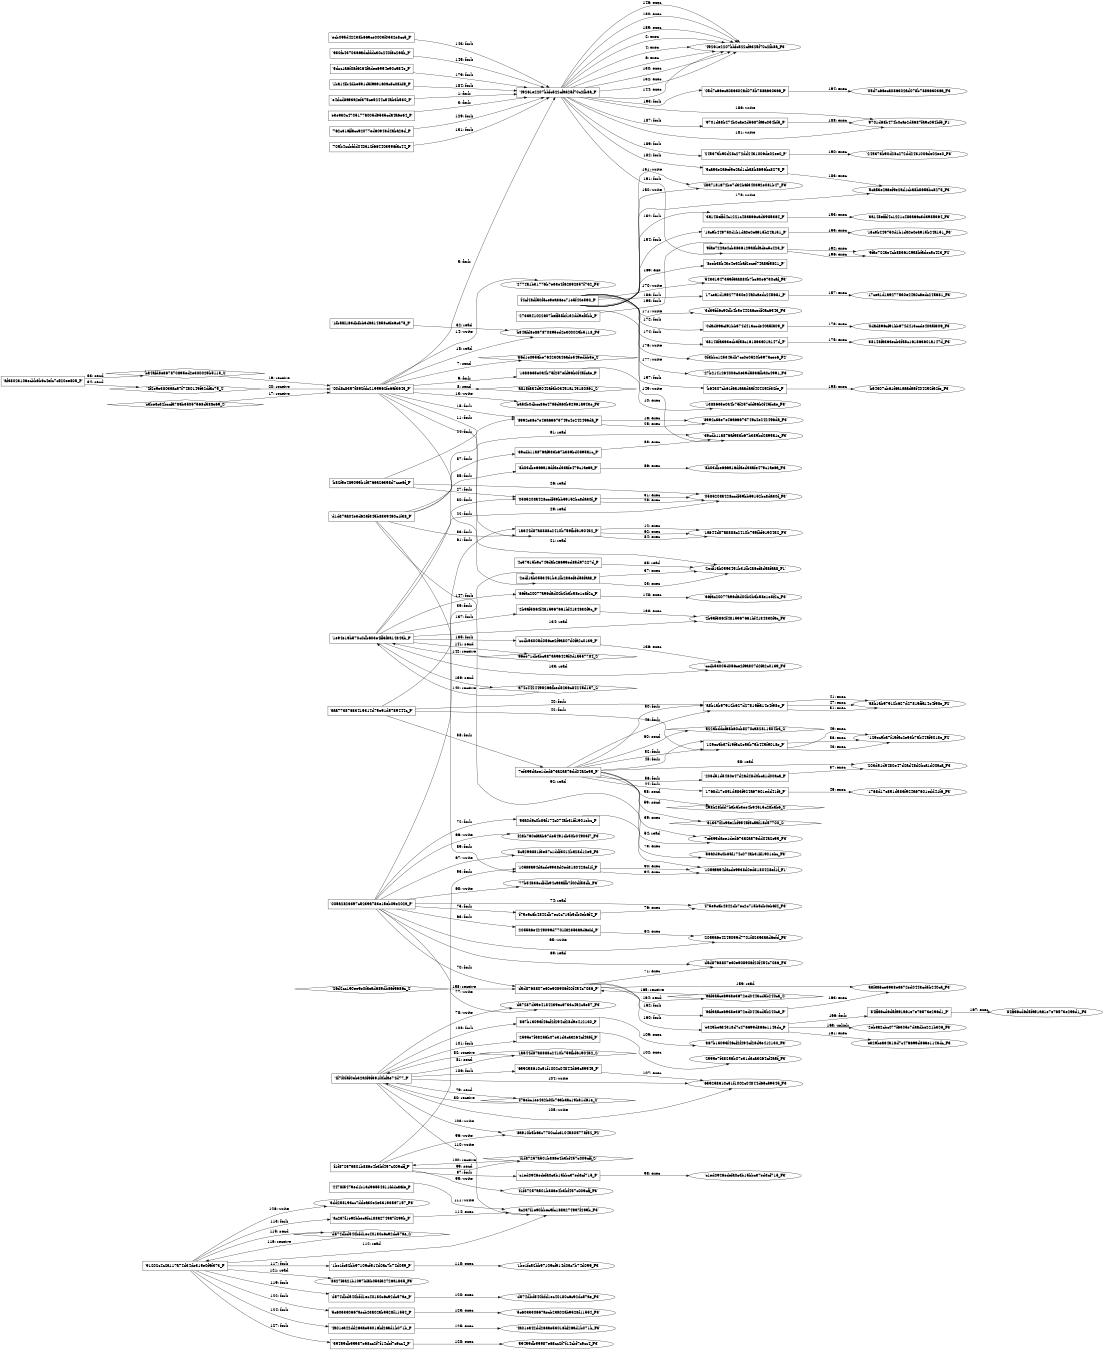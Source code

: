 digraph "D:\Learning\Paper\apt\基于CTI的攻击预警\Dataset\攻击图\ASGfromALLCTI\Lemon Duck brings cryptocurrency miners back into the spotlight.dot" {
rankdir="LR"
size="9"
fixedsize="false"
splines="true"
nodesep=0.3
ranksep=0
fontsize=10
overlap="scalexy"
engine= "neato"
	"'e4dcd8a93a2ef375ce5244c54ab3b530_P'" [node_type=Process shape=box]
	"'49261e2207bbfc522cfa325f70c2fb8a_P'" [node_type=Process shape=box]
	"'e4dcd8a93a2ef375ce5244c54ab3b530_P'" -> "'49261e2207bbfc522cfa325f70c2fb8a_P'" [label="1: fork"]
	"'49261e2207bbfc522cfa325f70c2fb8a_P'" [node_type=Process shape=box]
	"'49261e2207bbfc522cfa325f70c2fb8a_F3'" [node_type=File shape=ellipse]
	"'49261e2207bbfc522cfa325f70c2fb8a_P'" -> "'49261e2207bbfc522cfa325f70c2fb8a_F3'" [label="2: exec"]
	"'e3e930c4705177a005d9535cda4a6e64_P'" [node_type=Process shape=box]
	"'49261e2207bbfc522cfa325f70c2fb8a_P'" [node_type=Process shape=box]
	"'e3e930c4705177a005d9535cda4a6e64_P'" -> "'49261e2207bbfc522cfa325f70c2fb8a_P'" [label="3: fork"]
	"'49261e2207bbfc522cfa325f70c2fb8a_P'" [node_type=Process shape=box]
	"'49261e2207bbfc522cfa325f70c2fb8a_F3'" [node_type=File shape=ellipse]
	"'49261e2207bbfc522cfa325f70c2fb8a_P'" -> "'49261e2207bbfc522cfa325f70c2fb8a_F3'" [label="4: exec"]
	"'00d8c8357f892fdc2195962fe6af3643_P'" [node_type=Process shape=box]
	"'49261e2207bbfc522cfa325f70c2fb8a_P'" [node_type=Process shape=box]
	"'00d8c8357f892fdc2195962fe6af3643_P'" -> "'49261e2207bbfc522cfa325f70c2fb8a_P'" [label="5: fork"]
	"'49261e2207bbfc522cfa325f70c2fb8a_P'" [node_type=Process shape=box]
	"'49261e2207bbfc522cfa325f70c2fb8a_F3'" [node_type=File shape=ellipse]
	"'49261e2207bbfc522cfa325f70c2fb8a_P'" -> "'49261e2207bbfc522cfa325f70c2fb8a_F3'" [label="6: exec"]
	"'36d1e0956be764230a46ade549edbb5e_S'" [node_type=Socket shape=diamond]
	"'00d8c8357f892fdc2195962fe6af3643_P'" [node_type=Process shape=box]
	"'00d8c8357f892fdc2195962fe6af3643_P'" -> "'36d1e0956be764230a46ade549edbb5e_S'" [label="7: send"]
	"'a818f8a4d5042af3b03451a145180861_S'" [node_type=Socket shape=diamond]
	"'00d8c8357f892fdc2195962fe6af3643_P'" [node_type=Process shape=box]
	"'00d8c8357f892fdc2195962fe6af3643_P'" -> "'a818f8a4d5042af3b03451a145180861_S'" [label="8: send"]
	"'00d8c8357f892fdc2195962fe6af3643_P'" [node_type=Process shape=box]
	"'1388635e0a4b75f257efd96b0f45fcae_P'" [node_type=Process shape=box]
	"'00d8c8357f892fdc2195962fe6af3643_P'" -> "'1388635e0a4b75f257efd96b0f45fcae_P'" [label="9: fork"]
	"'1388635e0a4b75f257efd96b0f45fcae_P'" [node_type=Process shape=box]
	"'1388635e0a4b75f257efd96b0f45fcae_F3'" [node_type=File shape=ellipse]
	"'1388635e0a4b75f257efd96b0f45fcae_P'" -> "'1388635e0a4b75f257efd96b0f45fcae_F3'" [label="10: exec"]
	"'00d8c8357f892fdc2195962fe6af3643_P'" [node_type=Process shape=box]
	"'1a644d87a8888c2410b759fbf6190432_P'" [node_type=Process shape=box]
	"'00d8c8357f892fdc2195962fe6af3643_P'" -> "'1a644d87a8888c2410b759fbf6190432_P'" [label="11: fork"]
	"'1a644d87a8888c2410b759fbf6190432_P'" [node_type=Process shape=box]
	"'1a644d87a8888c2410b759fbf6190432_F3'" [node_type=File shape=ellipse]
	"'1a644d87a8888c2410b759fbf6190432_P'" -> "'1a644d87a8888c2410b759fbf6190432_F3'" [label="12: exec"]
	"'ba50b0dbcc86e47a5da60b92961a943e_F3'" [node_type=file shape=ellipse]
	"'00d8c8357f892fdc2195962fe6af3643_P'" [node_type=Process shape=box]
	"'00d8c8357f892fdc2195962fe6af3643_P'" -> "'ba50b0dbcc86e47a5da60b92961a943e_F3'" [label="13: write"]
	"'2774a1b31776b7e33e4f62892857f732_F3'" [node_type=file shape=ellipse]
	"'00d8c8357f892fdc2195962fe6af3643_P'" [node_type=Process shape=box]
	"'00d8c8357f892fdc2195962fe6af3643_P'" -> "'2774a1b31776b7e33e4f62892857f732_F3'" [label="14: write"]
	"'00d8c8357f892fdc2195962fe6af3643_P'" [node_type=Process shape=box]
	"'8992c36e7e46a66673749c4e242496da_P'" [node_type=Process shape=box]
	"'00d8c8357f892fdc2195962fe6af3643_P'" -> "'8992c36e7e46a66673749c4e242496da_P'" [label="15: fork"]
	"'8992c36e7e46a66673749c4e242496da_P'" [node_type=Process shape=box]
	"'8992c36e7e46a66673749c4e242496da_F3'" [node_type=File shape=ellipse]
	"'8992c36e7e46a66673749c4e242496da_P'" -> "'8992c36e7e46a66673749c4e242496da_F3'" [label="16: exec"]
	"'00d8c8357f892fdc2195962fe6af3643_P'" [node_type=Process shape=box]
	"'c3be3c32bccfa789b35057568d588e69_S'" [node_type=Socket shape=diamond]
	"'c3be3c32bccfa789b35057568d588e69_S'" -> "'00d8c8357f892fdc2195962fe6af3643_P'" [label="17: receive"]
	"'b84afd8e867870895ed2e300029b5118_F3'" [node_type=file shape=ellipse]
	"'00d8c8357f892fdc2195962fe6af3643_P'" [node_type=Process shape=box]
	"'00d8c8357f892fdc2195962fe6af3643_P'" -> "'b84afd8e867870895ed2e300029b5118_F3'" [label="18: read"]
	"'00d8c8357f892fdc2195962fe6af3643_P'" [node_type=Process shape=box]
	"'b84afd8e867870895ed2e300029b5118_S'" [node_type=Socket shape=diamond]
	"'b84afd8e867870895ed2e300029b5118_S'" -> "'00d8c8357f892fdc2195962fe6af3643_P'" [label="19: receive"]
	"'00d8c8357f892fdc2195962fe6af3643_P'" [node_type=Process shape=box]
	"'4f2e9e3803aac97f7480149f32dfac75_S'" [node_type=Socket shape=diamond]
	"'4f2e9e3803aac97f7480149f32dfac75_S'" -> "'00d8c8357f892fdc2195962fe6af3643_P'" [label="20: receive"]
	"'2edf1ab0553451b31fb286ef8d58faa8_F1'" [node_type=file shape=ellipse]
	"'00d8c8357f892fdc2195962fe6af3643_P'" [node_type=Process shape=box]
	"'00d8c8357f892fdc2195962fe6af3643_P'" -> "'2edf1ab0553451b31fb286ef8d58faa8_F1'" [label="21: read"]
	"'00d8c8357f892fdc2195962fe6af3643_P'" [node_type=Process shape=box]
	"'2edf1ab0553451b31fb286ef8d58faa8_P'" [node_type=Process shape=box]
	"'00d8c8357f892fdc2195962fe6af3643_P'" -> "'2edf1ab0553451b31fb286ef8d58faa8_P'" [label="22: fork"]
	"'2edf1ab0553451b31fb286ef8d58faa8_P'" [node_type=Process shape=box]
	"'2edf1ab0553451b31fb286ef8d58faa8_F1'" [node_type=File shape=ellipse]
	"'2edf1ab0553451b31fb286ef8d58faa8_P'" -> "'2edf1ab0553451b31fb286ef8d58faa8_F1'" [label="23: exec"]
	"'b82f9e489059b1fa766a26398d7cce6f_P'" [node_type=Process shape=box]
	"'8992c36e7e46a66673749c4e242496da_P'" [node_type=Process shape=box]
	"'b82f9e489059b1fa766a26398d7cce6f_P'" -> "'8992c36e7e46a66673749c4e242496da_P'" [label="24: fork"]
	"'8992c36e7e46a66673749c4e242496da_P'" [node_type=Process shape=box]
	"'8992c36e7e46a66673749c4e242496da_F3'" [node_type=File shape=ellipse]
	"'8992c36e7e46a66673749c4e242496da_P'" -> "'8992c36e7e46a66673749c4e242496da_F3'" [label="25: exec"]
	"'0585208a428ccdf59bb59152bc8da30f_F3'" [node_type=file shape=ellipse]
	"'b82f9e489059b1fa766a26398d7cce6f_P'" [node_type=Process shape=box]
	"'b82f9e489059b1fa766a26398d7cce6f_P'" -> "'0585208a428ccdf59bb59152bc8da30f_F3'" [label="26: read"]
	"'b82f9e489059b1fa766a26398d7cce6f_P'" [node_type=Process shape=box]
	"'0585208a428ccdf59bb59152bc8da30f_P'" [node_type=Process shape=box]
	"'b82f9e489059b1fa766a26398d7cce6f_P'" -> "'0585208a428ccdf59bb59152bc8da30f_P'" [label="27: fork"]
	"'0585208a428ccdf59bb59152bc8da30f_P'" [node_type=Process shape=box]
	"'0585208a428ccdf59bb59152bc8da30f_F3'" [node_type=File shape=ellipse]
	"'0585208a428ccdf59bb59152bc8da30f_P'" -> "'0585208a428ccdf59bb59152bc8da30f_F3'" [label="28: exec"]
	"'0585208a428ccdf59bb59152bc8da30f_F3'" [node_type=file shape=ellipse]
	"'1e94e19b570c0db603e4ff3f8a1484ab_P'" [node_type=Process shape=box]
	"'1e94e19b570c0db603e4ff3f8a1484ab_P'" -> "'0585208a428ccdf59bb59152bc8da30f_F3'" [label="29: read"]
	"'1e94e19b570c0db603e4ff3f8a1484ab_P'" [node_type=Process shape=box]
	"'0585208a428ccdf59bb59152bc8da30f_P'" [node_type=Process shape=box]
	"'1e94e19b570c0db603e4ff3f8a1484ab_P'" -> "'0585208a428ccdf59bb59152bc8da30f_P'" [label="30: fork"]
	"'0585208a428ccdf59bb59152bc8da30f_P'" [node_type=Process shape=box]
	"'0585208a428ccdf59bb59152bc8da30f_F3'" [node_type=File shape=ellipse]
	"'0585208a428ccdf59bb59152bc8da30f_P'" -> "'0585208a428ccdf59bb59152bc8da30f_F3'" [label="31: exec"]
	"'b84afd8e867870895ed2e300029b5118_F3'" [node_type=file shape=ellipse]
	"'1fb58f183dbfbb3da314858c3fe6c375_P'" [node_type=Process shape=box]
	"'1fb58f183dbfbb3da314858c3fe6c375_P'" -> "'b84afd8e867870895ed2e300029b5118_F3'" [label="32: read"]
	"'b84afd8e867870895ed2e300029b5118_S'" [node_type=Socket shape=diamond]
	"'af38023106ecbb6b6c4efc7c520ee805_P'" [node_type=Process shape=box]
	"'af38023106ecbb6b6c4efc7c520ee805_P'" -> "'b84afd8e867870895ed2e300029b5118_S'" [label="33: send"]
	"'4f2e9e3803aac97f7480149f32dfac75_S'" [node_type=Socket shape=diamond]
	"'af38023106ecbb6b6c4efc7c520ee805_P'" [node_type=Process shape=box]
	"'af38023106ecbb6b6c4efc7c520ee805_P'" -> "'4f2e9e3803aac97f7480149f32dfac75_S'" [label="34: send"]
	"'2edf1ab0553451b31fb286ef8d58faa8_F1'" [node_type=file shape=ellipse]
	"'4c57915b9c749dab26699ed85d97227d_P'" [node_type=Process shape=box]
	"'4c57915b9c749dab26699ed85d97227d_P'" -> "'2edf1ab0553451b31fb286ef8d58faa8_F1'" [label="35: read"]
	"'aaa77387683415314d75e91d5789444c_P'" [node_type=Process shape=box]
	"'2edf1ab0553451b31fb286ef8d58faa8_P'" [node_type=Process shape=box]
	"'aaa77387683415314d75e91d5789444c_P'" -> "'2edf1ab0553451b31fb286ef8d58faa8_P'" [label="36: fork"]
	"'2edf1ab0553451b31fb286ef8d58faa8_P'" [node_type=Process shape=box]
	"'2edf1ab0553451b31fb286ef8d58faa8_F1'" [node_type=File shape=ellipse]
	"'2edf1ab0553451b31fb286ef8d58faa8_P'" -> "'2edf1ab0553451b31fb286ef8d58faa8_F1'" [label="37: exec"]
	"'aaa77387683415314d75e91d5789444c_P'" [node_type=Process shape=box]
	"'7ef395daee1ded673a2a576dd04a2e95_P'" [node_type=Process shape=box]
	"'aaa77387683415314d75e91d5789444c_P'" -> "'7ef395daee1ded673a2a576dd04a2e95_P'" [label="38: fork"]
	"'7ef395daee1ded673a2a576dd04a2e95_P'" [node_type=Process shape=box]
	"'7ef395daee1ded673a2a576dd04a2e95_F3'" [node_type=File shape=ellipse]
	"'7ef395daee1ded673a2a576dd04a2e95_P'" -> "'7ef395daee1ded673a2a576dd04a2e95_F3'" [label="39: exec"]
	"'aaa77387683415314d75e91d5789444c_P'" [node_type=Process shape=box]
	"'a8b1ab97912b627d27815ffa14e4f98e_P'" [node_type=Process shape=box]
	"'aaa77387683415314d75e91d5789444c_P'" -> "'a8b1ab97912b627d27815ffa14e4f98e_P'" [label="40: fork"]
	"'a8b1ab97912b627d27815ffa14e4f98e_P'" [node_type=Process shape=box]
	"'a8b1ab97912b627d27815ffa14e4f98e_F2'" [node_type=File shape=ellipse]
	"'a8b1ab97912b627d27815ffa14e4f98e_P'" -> "'a8b1ab97912b627d27815ffa14e4f98e_F2'" [label="41: exec"]
	"'aaa77387683415314d75e91d5789444c_P'" [node_type=Process shape=box]
	"'129ec9ba7f19f5c2e53b75b445f9018e_P'" [node_type=Process shape=box]
	"'aaa77387683415314d75e91d5789444c_P'" -> "'129ec9ba7f19f5c2e53b75b445f9018e_P'" [label="42: fork"]
	"'129ec9ba7f19f5c2e53b75b445f9018e_P'" [node_type=Process shape=box]
	"'129ec9ba7f19f5c2e53b75b445f9018e_F2'" [node_type=File shape=ellipse]
	"'129ec9ba7f19f5c2e53b75b445f9018e_P'" -> "'129ec9ba7f19f5c2e53b75b445f9018e_F2'" [label="43: exec"]
	"'7ef395daee1ded673a2a576dd04a2e95_P'" [node_type=Process shape=box]
	"'1768d17e851d583f924a67601edd41f6_P'" [node_type=Process shape=box]
	"'7ef395daee1ded673a2a576dd04a2e95_P'" -> "'1768d17e851d583f924a67601edd41f6_P'" [label="44: fork"]
	"'1768d17e851d583f924a67601edd41f6_P'" [node_type=Process shape=box]
	"'1768d17e851d583f924a67601edd41f6_F3'" [node_type=File shape=ellipse]
	"'1768d17e851d583f924a67601edd41f6_P'" -> "'1768d17e851d583f924a67601edd41f6_F3'" [label="45: exec"]
	"'7ef395daee1ded673a2a576dd04a2e95_P'" [node_type=Process shape=box]
	"'a8b1ab97912b627d27815ffa14e4f98e_P'" [node_type=Process shape=box]
	"'7ef395daee1ded673a2a576dd04a2e95_P'" -> "'a8b1ab97912b627d27815ffa14e4f98e_P'" [label="46: fork"]
	"'a8b1ab97912b627d27815ffa14e4f98e_P'" [node_type=Process shape=box]
	"'a8b1ab97912b627d27815ffa14e4f98e_F2'" [node_type=File shape=ellipse]
	"'a8b1ab97912b627d27815ffa14e4f98e_P'" -> "'a8b1ab97912b627d27815ffa14e4f98e_F2'" [label="47: exec"]
	"'7ef395daee1ded673a2a576dd04a2e95_P'" [node_type=Process shape=box]
	"'129ec9ba7f19f5c2e53b75b445f9018e_P'" [node_type=Process shape=box]
	"'7ef395daee1ded673a2a576dd04a2e95_P'" -> "'129ec9ba7f19f5c2e53b75b445f9018e_P'" [label="48: fork"]
	"'129ec9ba7f19f5c2e53b75b445f9018e_P'" [node_type=Process shape=box]
	"'129ec9ba7f19f5c2e53b75b445f9018e_F2'" [node_type=File shape=ellipse]
	"'129ec9ba7f19f5c2e53b75b445f9018e_P'" -> "'129ec9ba7f19f5c2e53b75b445f9018e_F2'" [label="49: exec"]
	"'7ef395daee1ded673a2a576dd04a2e95_P'" [node_type=Process shape=box]
	"'a8b1ab97912b627d27815ffa14e4f98e_P'" [node_type=Process shape=box]
	"'7ef395daee1ded673a2a576dd04a2e95_P'" -> "'a8b1ab97912b627d27815ffa14e4f98e_P'" [label="50: fork"]
	"'a8b1ab97912b627d27815ffa14e4f98e_P'" [node_type=Process shape=box]
	"'a8b1ab97912b627d27815ffa14e4f98e_F2'" [node_type=File shape=ellipse]
	"'a8b1ab97912b627d27815ffa14e4f98e_P'" -> "'a8b1ab97912b627d27815ffa14e4f98e_F2'" [label="51: exec"]
	"'7ef395daee1ded673a2a576dd04a2e95_P'" [node_type=Process shape=box]
	"'129ec9ba7f19f5c2e53b75b445f9018e_P'" [node_type=Process shape=box]
	"'7ef395daee1ded673a2a576dd04a2e95_P'" -> "'129ec9ba7f19f5c2e53b75b445f9018e_P'" [label="52: fork"]
	"'129ec9ba7f19f5c2e53b75b445f9018e_P'" [node_type=Process shape=box]
	"'129ec9ba7f19f5c2e53b75b445f9018e_F2'" [node_type=File shape=ellipse]
	"'129ec9ba7f19f5c2e53b75b445f9018e_P'" -> "'129ec9ba7f19f5c2e53b75b445f9018e_F2'" [label="53: exec"]
	"'7ef395daee1ded673a2a576dd04a2e95_F3'" [node_type=file shape=ellipse]
	"'7ef395daee1ded673a2a576dd04a2e95_P'" [node_type=Process shape=box]
	"'7ef395daee1ded673a2a576dd04a2e95_P'" -> "'7ef395daee1ded673a2a576dd04a2e95_F3'" [label="54: read"]
	"'203d51d5480e47d2ad48d0bca1d00aca_F3'" [node_type=file shape=ellipse]
	"'7ef395daee1ded673a2a576dd04a2e95_P'" [node_type=Process shape=box]
	"'7ef395daee1ded673a2a576dd04a2e95_P'" -> "'203d51d5480e47d2ad48d0bca1d00aca_F3'" [label="55: read"]
	"'7ef395daee1ded673a2a576dd04a2e95_P'" [node_type=Process shape=box]
	"'203d51d5480e47d2ad48d0bca1d00aca_P'" [node_type=Process shape=box]
	"'7ef395daee1ded673a2a576dd04a2e95_P'" -> "'203d51d5480e47d2ad48d0bca1d00aca_P'" [label="56: fork"]
	"'203d51d5480e47d2ad48d0bca1d00aca_P'" [node_type=Process shape=box]
	"'203d51d5480e47d2ad48d0bca1d00aca_F3'" [node_type=File shape=ellipse]
	"'203d51d5480e47d2ad48d0bca1d00aca_P'" -> "'203d51d5480e47d2ad48d0bca1d00aca_F3'" [label="57: exec"]
	"'298b28bfd7bab5b3ee4b94515c28bab6_S'" [node_type=Socket shape=diamond]
	"'7ef395daee1ded673a2a576dd04a2e95_P'" [node_type=Process shape=box]
	"'7ef395daee1ded673a2a576dd04a2e95_P'" -> "'298b28bfd7bab5b3ee4b94515c28bab6_S'" [label="58: send"]
	"'61337f2c9ae1bf9545f5c5af18d57700_S'" [node_type=Socket shape=diamond]
	"'7ef395daee1ded673a2a576dd04a2e95_P'" [node_type=Process shape=box]
	"'7ef395daee1ded673a2a576dd04a2e95_P'" -> "'61337f2c9ae1bf9545f5c5af18d57700_S'" [label="59: send"]
	"'5223bddcf68b60cb8270ca82811504b3_S'" [node_type=Socket shape=diamond]
	"'7ef395daee1ded673a2a576dd04a2e95_P'" [node_type=Process shape=box]
	"'7ef395daee1ded673a2a576dd04a2e95_P'" -> "'5223bddcf68b60cb8270ca82811504b3_S'" [label="60: send"]
	"'005a2823397c5239a783e15eb09e202a_P'" [node_type=Process shape=box]
	"'1a644d87a8888c2410b759fbf6190432_P'" [node_type=Process shape=box]
	"'005a2823397c5239a783e15eb09e202a_P'" -> "'1a644d87a8888c2410b759fbf6190432_P'" [label="61: fork"]
	"'1a644d87a8888c2410b759fbf6190432_P'" [node_type=Process shape=box]
	"'1a644d87a8888c2410b759fbf6190432_F3'" [node_type=File shape=ellipse]
	"'1a644d87a8888c2410b759fbf6190432_P'" -> "'1a644d87a8888c2410b759fbf6190432_F3'" [label="62: exec"]
	"'005a2823397c5239a783e15eb09e202a_P'" [node_type=Process shape=box]
	"'2055a6e4249099d7701f82353aad6efd_P'" [node_type=Process shape=box]
	"'005a2823397c5239a783e15eb09e202a_P'" -> "'2055a6e4249099d7701f82353aad6efd_P'" [label="63: fork"]
	"'2055a6e4249099d7701f82353aad6efd_P'" [node_type=Process shape=box]
	"'2055a6e4249099d7701f82353aad6efd_F3'" [node_type=File shape=ellipse]
	"'2055a6e4249099d7701f82353aad6efd_P'" -> "'2055a6e4249099d7701f82353aad6efd_F3'" [label="64: exec"]
	"'2055a6e4249099d7701f82353aad6efd_F3'" [node_type=file shape=ellipse]
	"'005a2823397c5239a783e15eb09e202a_P'" [node_type=Process shape=box]
	"'005a2823397c5239a783e15eb09e202a_P'" -> "'2055a6e4249099d7701f82353aad6efd_F3'" [label="65: write"]
	"'f28b760efaab67de5491db50b04903f7_F3'" [node_type=file shape=ellipse]
	"'005a2823397c5239a783e15eb09e202a_P'" [node_type=Process shape=box]
	"'005a2823397c5239a783e15eb09e202a_P'" -> "'f28b760efaab67de5491db50b04903f7_F3'" [label="66: write"]
	"'8c5296881f3e87c1ddf3012ba28d12e9_F3'" [node_type=file shape=ellipse]
	"'005a2823397c5239a783e15eb09e202a_P'" [node_type=Process shape=box]
	"'005a2823397c5239a783e15eb09e202a_P'" -> "'8c5296881f3e87c1ddf3012ba28d12e9_F3'" [label="67: write"]
	"'77b54838cdfdb94c98affb7f00df58db_F3'" [node_type=file shape=ellipse]
	"'005a2823397c5239a783e15eb09e202a_P'" [node_type=Process shape=box]
	"'005a2823397c5239a783e15eb09e202a_P'" -> "'77b54838cdfdb94c98affb7f00df58db_F3'" [label="68: write"]
	"'d5d8768807e30e908906f20f454c7086_F3'" [node_type=file shape=ellipse]
	"'005a2823397c5239a783e15eb09e202a_P'" [node_type=Process shape=box]
	"'005a2823397c5239a783e15eb09e202a_P'" -> "'d5d8768807e30e908906f20f454c7086_F3'" [label="69: read"]
	"'005a2823397c5239a783e15eb09e202a_P'" [node_type=Process shape=box]
	"'d5d8768807e30e908906f20f454c7086_P'" [node_type=Process shape=box]
	"'005a2823397c5239a783e15eb09e202a_P'" -> "'d5d8768807e30e908906f20f454c7086_P'" [label="70: fork"]
	"'d5d8768807e30e908906f20f454c7086_P'" [node_type=Process shape=box]
	"'d5d8768807e30e908906f20f454c7086_F3'" [node_type=File shape=ellipse]
	"'d5d8768807e30e908906f20f454c7086_P'" -> "'d5d8768807e30e908906f20f454c7086_F3'" [label="71: exec"]
	"'005a2823397c5239a783e15eb09e202a_P'" [node_type=Process shape=box]
	"'53a0d9c0b85f174c074ab31ff1901ebc_P'" [node_type=Process shape=box]
	"'005a2823397c5239a783e15eb09e202a_P'" -> "'53a0d9c0b85f174c074ab31ff1901ebc_P'" [label="72: fork"]
	"'53a0d9c0b85f174c074ab31ff1901ebc_P'" [node_type=Process shape=box]
	"'53a0d9c0b85f174c074ab31ff1901ebc_F3'" [node_type=File shape=ellipse]
	"'53a0d9c0b85f174c074ab31ff1901ebc_P'" -> "'53a0d9c0b85f174c074ab31ff1901ebc_F3'" [label="73: exec"]
	"'f75e9c6b4842db7ec2c715b5db0eb6f4_F3'" [node_type=file shape=ellipse]
	"'005a2823397c5239a783e15eb09e202a_P'" [node_type=Process shape=box]
	"'005a2823397c5239a783e15eb09e202a_P'" -> "'f75e9c6b4842db7ec2c715b5db0eb6f4_F3'" [label="74: read"]
	"'005a2823397c5239a783e15eb09e202a_P'" [node_type=Process shape=box]
	"'f75e9c6b4842db7ec2c715b5db0eb6f4_P'" [node_type=Process shape=box]
	"'005a2823397c5239a783e15eb09e202a_P'" -> "'f75e9c6b4842db7ec2c715b5db0eb6f4_P'" [label="75: fork"]
	"'f75e9c6b4842db7ec2c715b5db0eb6f4_P'" [node_type=Process shape=box]
	"'f75e9c6b4842db7ec2c715b5db0eb6f4_F3'" [node_type=File shape=ellipse]
	"'f75e9c6b4842db7ec2c715b5db0eb6f4_P'" -> "'f75e9c6b4842db7ec2c715b5db0eb6f4_F3'" [label="76: exec"]
	"'d67287d39e4184239ec6733c452c5e57_F3'" [node_type=file shape=ellipse]
	"'005a2823397c5239a783e15eb09e202a_P'" [node_type=Process shape=box]
	"'005a2823397c5239a783e15eb09e202a_P'" -> "'d67287d39e4184239ec6733c452c5e57_F3'" [label="77: write"]
	"'d67287d39e4184239ec6733c452c5e57_F3'" [node_type=file shape=ellipse]
	"'4f7f0f5f0eb32a0f9f391f0bfae74d77_P'" [node_type=Process shape=box]
	"'4f7f0f5f0eb32a0f9f391f0bfae74d77_P'" -> "'d67287d39e4184239ec6733c452c5e57_F3'" [label="78: write"]
	"'f76ebc1ee432bf0b763b3ac19b81d61e_S'" [node_type=Socket shape=diamond]
	"'4f7f0f5f0eb32a0f9f391f0bfae74d77_P'" [node_type=Process shape=box]
	"'4f7f0f5f0eb32a0f9f391f0bfae74d77_P'" -> "'f76ebc1ee432bf0b763b3ac19b81d61e_S'" [label="79: send"]
	"'f76ebc1ee432bf0b763b3ac19b81d61e_S'" -> "'4f7f0f5f0eb32a0f9f391f0bfae74d77_P'" [label="80: receive"]
	"'1a644d87a8888c2410b759fbf6190432_S'" [node_type=Socket shape=diamond]
	"'4f7f0f5f0eb32a0f9f391f0bfae74d77_P'" [node_type=Process shape=box]
	"'4f7f0f5f0eb32a0f9f391f0bfae74d77_P'" -> "'1a644d87a8888c2410b759fbf6190432_S'" [label="81: send"]
	"'1a644d87a8888c2410b759fbf6190432_S'" -> "'4f7f0f5f0eb32a0f9f391f0bfae74d77_P'" [label="82: receive"]
	"'d1d37aa04e3d623f345b8839460c1f38_P'" [node_type=Process shape=box]
	"'1a644d87a8888c2410b759fbf6190432_P'" [node_type=Process shape=box]
	"'d1d37aa04e3d623f345b8839460c1f38_P'" -> "'1a644d87a8888c2410b759fbf6190432_P'" [label="83: fork"]
	"'1a644d87a8888c2410b759fbf6190432_P'" [node_type=Process shape=box]
	"'1a644d87a8888c2410b759fbf6190432_F3'" [node_type=File shape=ellipse]
	"'1a644d87a8888c2410b759fbf6190432_P'" -> "'1a644d87a8888c2410b759fbf6190432_F3'" [label="84: exec"]
	"'d1d37aa04e3d623f345b8839460c1f38_P'" [node_type=Process shape=box]
	"'8b03dbe666a16df3ed33afe479c1ae6a_P'" [node_type=Process shape=box]
	"'d1d37aa04e3d623f345b8839460c1f38_P'" -> "'8b03dbe666a16df3ed33afe479c1ae6a_P'" [label="85: fork"]
	"'8b03dbe666a16df3ed33afe479c1ae6a_P'" [node_type=Process shape=box]
	"'8b03dbe666a16df3ed33afe479c1ae6a_F3'" [node_type=File shape=ellipse]
	"'8b03dbe666a16df3ed33afe479c1ae6a_P'" -> "'8b03dbe666a16df3ed33afe479c1ae6a_F3'" [label="86: exec"]
	"'d1d37aa04e3d623f345b8839460c1f38_P'" [node_type=Process shape=box]
	"'39cdb11a876af983b67b389bd0895a1c_P'" [node_type=Process shape=box]
	"'d1d37aa04e3d623f345b8839460c1f38_P'" -> "'39cdb11a876af983b67b389bd0895a1c_P'" [label="87: fork"]
	"'39cdb11a876af983b67b389bd0895a1c_P'" [node_type=Process shape=box]
	"'39cdb11a876af983b67b389bd0895a1c_F3'" [node_type=File shape=ellipse]
	"'39cdb11a876af983b67b389bd0895a1c_P'" -> "'39cdb11a876af983b67b389bd0895a1c_F3'" [label="88: exec"]
	"'d1d37aa04e3d623f345b8839460c1f38_P'" [node_type=Process shape=box]
	"'105a9a94dacde9938d0ed3180428ef1f_P'" [node_type=Process shape=box]
	"'d1d37aa04e3d623f345b8839460c1f38_P'" -> "'105a9a94dacde9938d0ed3180428ef1f_P'" [label="89: fork"]
	"'105a9a94dacde9938d0ed3180428ef1f_P'" [node_type=Process shape=box]
	"'105a9a94dacde9938d0ed3180428ef1f_F1'" [node_type=File shape=ellipse]
	"'105a9a94dacde9938d0ed3180428ef1f_P'" -> "'105a9a94dacde9938d0ed3180428ef1f_F1'" [label="90: exec"]
	"'39cdb11a876af983b67b389bd0895a1c_F3'" [node_type=file shape=ellipse]
	"'d1d37aa04e3d623f345b8839460c1f38_P'" [node_type=Process shape=box]
	"'d1d37aa04e3d623f345b8839460c1f38_P'" -> "'39cdb11a876af983b67b389bd0895a1c_F3'" [label="91: read"]
	"'105a9a94dacde9938d0ed3180428ef1f_F1'" [node_type=file shape=ellipse]
	"'d1d37aa04e3d623f345b8839460c1f38_P'" [node_type=Process shape=box]
	"'d1d37aa04e3d623f345b8839460c1f38_P'" -> "'105a9a94dacde9938d0ed3180428ef1f_F1'" [label="92: read"]
	"'f1f87257a501b886e4b3bf457c009cff_P'" [node_type=Process shape=box]
	"'105a9a94dacde9938d0ed3180428ef1f_P'" [node_type=Process shape=box]
	"'f1f87257a501b886e4b3bf457c009cff_P'" -> "'105a9a94dacde9938d0ed3180428ef1f_P'" [label="93: fork"]
	"'105a9a94dacde9938d0ed3180428ef1f_P'" [node_type=Process shape=box]
	"'105a9a94dacde9938d0ed3180428ef1f_F1'" [node_type=File shape=ellipse]
	"'105a9a94dacde9938d0ed3180428ef1f_P'" -> "'105a9a94dacde9938d0ed3180428ef1f_F1'" [label="94: exec"]
	"'f1f87257a501b886e4b3bf457c009cff_F3'" [node_type=file shape=ellipse]
	"'f1f87257a501b886e4b3bf457c009cff_P'" [node_type=Process shape=box]
	"'f1f87257a501b886e4b3bf457c009cff_P'" -> "'f1f87257a501b886e4b3bf457c009cff_F3'" [label="95: write"]
	"'8a910b5b63c7700cdc31045805778f52_F2'" [node_type=file shape=ellipse]
	"'f1f87257a501b886e4b3bf457c009cff_P'" [node_type=Process shape=box]
	"'f1f87257a501b886e4b3bf457c009cff_P'" -> "'8a910b5b63c7700cdc31045805778f52_F2'" [label="96: write"]
	"'f1f87257a501b886e4b3bf457c009cff_P'" [node_type=Process shape=box]
	"'c1ed0946edefa0c3b15bbc37ed3cf715_P'" [node_type=Process shape=box]
	"'f1f87257a501b886e4b3bf457c009cff_P'" -> "'c1ed0946edefa0c3b15bbc37ed3cf715_P'" [label="97: fork"]
	"'c1ed0946edefa0c3b15bbc37ed3cf715_P'" [node_type=Process shape=box]
	"'c1ed0946edefa0c3b15bbc37ed3cf715_F3'" [node_type=File shape=ellipse]
	"'c1ed0946edefa0c3b15bbc37ed3cf715_P'" -> "'c1ed0946edefa0c3b15bbc37ed3cf715_F3'" [label="98: exec"]
	"'f1f87257a501b886e4b3bf457c009cff_S'" [node_type=Socket shape=diamond]
	"'f1f87257a501b886e4b3bf457c009cff_P'" [node_type=Process shape=box]
	"'f1f87257a501b886e4b3bf457c009cff_P'" -> "'f1f87257a501b886e4b3bf457c009cff_S'" [label="99: send"]
	"'f1f87257a501b886e4b3bf457c009cff_S'" -> "'f1f87257a501b886e4b3bf457c009cff_P'" [label="100: receive"]
	"'4f7f0f5f0eb32a0f9f391f0bfae74d77_P'" [node_type=Process shape=box]
	"'2595e7f38256b07e31d3ca3264cf4a5f_P'" [node_type=Process shape=box]
	"'4f7f0f5f0eb32a0f9f391f0bfae74d77_P'" -> "'2595e7f38256b07e31d3ca3264cf4a5f_P'" [label="101: fork"]
	"'2595e7f38256b07e31d3ca3264cf4a5f_P'" [node_type=Process shape=box]
	"'2595e7f38256b07e31d3ca3264cf4a5f_F3'" [node_type=File shape=ellipse]
	"'2595e7f38256b07e31d3ca3264cf4a5f_P'" -> "'2595e7f38256b07e31d3ca3264cf4a5f_F3'" [label="102: exec"]
	"'8a910b5b63c7700cdc31045805778f52_F2'" [node_type=file shape=ellipse]
	"'4f7f0f5f0eb32a0f9f391f0bfae74d77_P'" [node_type=Process shape=box]
	"'4f7f0f5f0eb32a0f9f391f0bfae74d77_P'" -> "'8a910b5b63c7700cdc31045805778f52_F2'" [label="103: write"]
	"'659258610c51f1002c04844d65c59545_F3'" [node_type=file shape=ellipse]
	"'4f7f0f5f0eb32a0f9f391f0bfae74d77_P'" [node_type=Process shape=box]
	"'4f7f0f5f0eb32a0f9f391f0bfae74d77_P'" -> "'659258610c51f1002c04844d65c59545_F3'" [label="104: write"]
	"'659258610c51f1002c04844d65c59545_F3'" [node_type=file shape=ellipse]
	"'4f7f0f5f0eb32a0f9f391f0bfae74d77_P'" [node_type=Process shape=box]
	"'4f7f0f5f0eb32a0f9f391f0bfae74d77_P'" -> "'659258610c51f1002c04844d65c59545_F3'" [label="105: write"]
	"'4f7f0f5f0eb32a0f9f391f0bfae74d77_P'" [node_type=Process shape=box]
	"'659258610c51f1002c04844d65c59545_P'" [node_type=Process shape=box]
	"'4f7f0f5f0eb32a0f9f391f0bfae74d77_P'" -> "'659258610c51f1002c04844d65c59545_P'" [label="106: fork"]
	"'659258610c51f1002c04844d65c59545_P'" [node_type=Process shape=box]
	"'659258610c51f1002c04844d65c59545_F3'" [node_type=File shape=ellipse]
	"'659258610c51f1002c04844d65c59545_P'" -> "'659258610c51f1002c04844d65c59545_F3'" [label="107: exec"]
	"'4f7f0f5f0eb32a0f9f391f0bfae74d77_P'" [node_type=Process shape=box]
	"'867b13093f46cf2f294cf28d9e412130_P'" [node_type=Process shape=box]
	"'4f7f0f5f0eb32a0f9f391f0bfae74d77_P'" -> "'867b13093f46cf2f294cf28d9e412130_P'" [label="108: fork"]
	"'867b13093f46cf2f294cf28d9e412130_P'" [node_type=Process shape=box]
	"'867b13093f46cf2f294cf28d9e412130_F3'" [node_type=File shape=ellipse]
	"'867b13093f46cf2f294cf28d9e412130_P'" -> "'867b13093f46cf2f294cf28d9e412130_F3'" [label="109: exec"]
	"'ac2a7f1e90bbec9fc188a2749a7f299b_F3'" [node_type=file shape=ellipse]
	"'4f7f0f5f0eb32a0f9f391f0bfae74d77_P'" [node_type=Process shape=box]
	"'4f7f0f5f0eb32a0f9f391f0bfae74d77_P'" -> "'ac2a7f1e90bbec9fc188a2749a7f299b_F3'" [label="110: write"]
	"'ac2a7f1e90bbec9fc188a2749a7f299b_F3'" [node_type=file shape=ellipse]
	"'4478f5479ed1b13d96554811fddca6fe_P'" [node_type=Process shape=box]
	"'4478f5479ed1b13d96554811fddca6fe_P'" -> "'ac2a7f1e90bbec9fc188a2749a7f299b_F3'" [label="111: write"]
	"'ac2a7f1e90bbec9fc188a2749a7f299b_F3'" [node_type=file shape=ellipse]
	"'91202c4c2a117a74d34de315e0f9f373_P'" [node_type=Process shape=box]
	"'91202c4c2a117a74d34de315e0f9f373_P'" -> "'ac2a7f1e90bbec9fc188a2749a7f299b_F3'" [label="112: read"]
	"'91202c4c2a117a74d34de315e0f9f373_P'" [node_type=Process shape=box]
	"'ac2a7f1e90bbec9fc188a2749a7f299b_P'" [node_type=Process shape=box]
	"'91202c4c2a117a74d34de315e0f9f373_P'" -> "'ac2a7f1e90bbec9fc188a2749a7f299b_P'" [label="113: fork"]
	"'ac2a7f1e90bbec9fc188a2749a7f299b_P'" [node_type=Process shape=box]
	"'ac2a7f1e90bbec9fc188a2749a7f299b_F3'" [node_type=File shape=ellipse]
	"'ac2a7f1e90bbec9fc188a2749a7f299b_P'" -> "'ac2a7f1e90bbec9fc188a2749a7f299b_F3'" [label="114: exec"]
	"'d574dbd540bfd1ec40180c6c92dc57ae_S'" [node_type=Socket shape=diamond]
	"'91202c4c2a117a74d34de315e0f9f373_P'" [node_type=Process shape=box]
	"'91202c4c2a117a74d34de315e0f9f373_P'" -> "'d574dbd540bfd1ec40180c6c92dc57ae_S'" [label="115: send"]
	"'d574dbd540bfd1ec40180c6c92dc57ae_S'" -> "'91202c4c2a117a74d34de315e0f9f373_P'" [label="116: receive"]
	"'91202c4c2a117a74d34de315e0f9f373_P'" [node_type=Process shape=box]
	"'1be1fc52bb97109cf914d0ac7b74d059_P'" [node_type=Process shape=box]
	"'91202c4c2a117a74d34de315e0f9f373_P'" -> "'1be1fc52bb97109cf914d0ac7b74d059_P'" [label="117: fork"]
	"'1be1fc52bb97109cf914d0ac7b74d059_P'" [node_type=Process shape=box]
	"'1be1fc52bb97109cf914d0ac7b74d059_F3'" [node_type=File shape=ellipse]
	"'1be1fc52bb97109cf914d0ac7b74d059_P'" -> "'1be1fc52bb97109cf914d0ac7b74d059_F3'" [label="118: exec"]
	"'91202c4c2a117a74d34de315e0f9f373_P'" [node_type=Process shape=box]
	"'d574dbd540bfd1ec40180c6c92dc57ae_P'" [node_type=Process shape=box]
	"'91202c4c2a117a74d34de315e0f9f373_P'" -> "'d574dbd540bfd1ec40180c6c92dc57ae_P'" [label="119: fork"]
	"'d574dbd540bfd1ec40180c6c92dc57ae_P'" [node_type=Process shape=box]
	"'d574dbd540bfd1ec40180c6c92dc57ae_F3'" [node_type=File shape=ellipse]
	"'d574dbd540bfd1ec40180c6c92dc57ae_P'" -> "'d574dbd540bfd1ec40180c6c92dc57ae_F3'" [label="120: exec"]
	"'8327f3a21b1097bf8b053f32726a1835_F3'" [node_type=file shape=ellipse]
	"'91202c4c2a117a74d34de315e0f9f373_P'" [node_type=Process shape=box]
	"'91202c4c2a117a74d34de315e0f9f373_P'" -> "'8327f3a21b1097bf8b053f32726a1835_F3'" [label="121: read"]
	"'91202c4c2a117a74d34de315e0f9f373_P'" [node_type=Process shape=box]
	"'5c603330667aecb23a02ab9528f11554_P'" [node_type=Process shape=box]
	"'91202c4c2a117a74d34de315e0f9f373_P'" -> "'5c603330667aecb23a02ab9528f11554_P'" [label="122: fork"]
	"'5c603330667aecb23a02ab9528f11554_P'" [node_type=Process shape=box]
	"'5c603330667aecb23a02ab9528f11554_F3'" [node_type=File shape=ellipse]
	"'5c603330667aecb23a02ab9528f11554_P'" -> "'5c603330667aecb23a02ab9528f11554_F3'" [label="123: exec"]
	"'91202c4c2a117a74d34de315e0f9f373_P'" [node_type=Process shape=box]
	"'4a01ea42dd263ae53016bf26ad1b071b_P'" [node_type=Process shape=box]
	"'91202c4c2a117a74d34de315e0f9f373_P'" -> "'4a01ea42dd263ae53016bf26ad1b071b_P'" [label="124: fork"]
	"'4a01ea42dd263ae53016bf26ad1b071b_P'" [node_type=Process shape=box]
	"'4a01ea42dd263ae53016bf26ad1b071b_F3'" [node_type=File shape=ellipse]
	"'4a01ea42dd263ae53016bf26ad1b071b_P'" -> "'4a01ea42dd263ae53016bf26ad1b071b_F3'" [label="125: exec"]
	"'3dd258193cc7ddea30e2e33193567157_F3'" [node_type=file shape=ellipse]
	"'91202c4c2a117a74d34de315e0f9f373_P'" [node_type=Process shape=box]
	"'91202c4c2a117a74d34de315e0f9f373_P'" -> "'3dd258193cc7ddea30e2e33193567157_F3'" [label="126: write"]
	"'91202c4c2a117a74d34de315e0f9f373_P'" [node_type=Process shape=box]
	"'59459db95987e68cc2f7f14cbf7c9cc4_P'" [node_type=Process shape=box]
	"'91202c4c2a117a74d34de315e0f9f373_P'" -> "'59459db95987e68cc2f7f14cbf7c9cc4_P'" [label="127: fork"]
	"'59459db95987e68cc2f7f14cbf7c9cc4_P'" [node_type=Process shape=box]
	"'59459db95987e68cc2f7f14cbf7c9cc4_F3'" [node_type=File shape=ellipse]
	"'59459db95987e68cc2f7f14cbf7c9cc4_P'" -> "'59459db95987e68cc2f7f14cbf7c9cc4_F3'" [label="128: exec"]
	"'762c31affacc92077ed60943d4aba26d_P'" [node_type=Process shape=box]
	"'49261e2207bbfc522cfa325f70c2fb8a_P'" [node_type=Process shape=box]
	"'762c31affacc92077ed60943d4aba26d_P'" -> "'49261e2207bbfc522cfa325f70c2fb8a_P'" [label="129: fork"]
	"'49261e2207bbfc522cfa325f70c2fb8a_P'" [node_type=Process shape=box]
	"'49261e2207bbfc522cfa325f70c2fb8a_F3'" [node_type=File shape=ellipse]
	"'49261e2207bbfc522cfa325f70c2fb8a_P'" -> "'49261e2207bbfc522cfa325f70c2fb8a_F3'" [label="130: exec"]
	"'705b4ccbfdd040a12f664403596fac44_P'" [node_type=Process shape=box]
	"'49261e2207bbfc522cfa325f70c2fb8a_P'" [node_type=Process shape=box]
	"'705b4ccbfdd040a12f664403596fac44_P'" -> "'49261e2207bbfc522cfa325f70c2fb8a_P'" [label="131: fork"]
	"'49261e2207bbfc522cfa325f70c2fb8a_P'" [node_type=Process shape=box]
	"'49261e2207bbfc522cfa325f70c2fb8a_F3'" [node_type=File shape=ellipse]
	"'49261e2207bbfc522cfa325f70c2fb8a_P'" -> "'49261e2207bbfc522cfa325f70c2fb8a_F3'" [label="132: exec"]
	"'ccdb53005d056ce2f9a807d0fa2c0139_F3'" [node_type=file shape=ellipse]
	"'1e94e19b570c0db603e4ff3f8a1484ab_P'" [node_type=Process shape=box]
	"'1e94e19b570c0db603e4ff3f8a1484ab_P'" -> "'ccdb53005d056ce2f9a807d0fa2c0139_F3'" [label="133: read"]
	"'2b9af5864f4815967661bf4184830f9c_F3'" [node_type=file shape=ellipse]
	"'1e94e19b570c0db603e4ff3f8a1484ab_P'" [node_type=Process shape=box]
	"'1e94e19b570c0db603e4ff3f8a1484ab_P'" -> "'2b9af5864f4815967661bf4184830f9c_F3'" [label="134: read"]
	"'1e94e19b570c0db603e4ff3f8a1484ab_P'" [node_type=Process shape=box]
	"'ccdb53005d056ce2f9a807d0fa2c0139_P'" [node_type=Process shape=box]
	"'1e94e19b570c0db603e4ff3f8a1484ab_P'" -> "'ccdb53005d056ce2f9a807d0fa2c0139_P'" [label="135: fork"]
	"'ccdb53005d056ce2f9a807d0fa2c0139_P'" [node_type=Process shape=box]
	"'ccdb53005d056ce2f9a807d0fa2c0139_F3'" [node_type=File shape=ellipse]
	"'ccdb53005d056ce2f9a807d0fa2c0139_P'" -> "'ccdb53005d056ce2f9a807d0fa2c0139_F3'" [label="136: exec"]
	"'1e94e19b570c0db603e4ff3f8a1484ab_P'" [node_type=Process shape=box]
	"'2b9af5864f4815967661bf4184830f9c_P'" [node_type=Process shape=box]
	"'1e94e19b570c0db603e4ff3f8a1484ab_P'" -> "'2b9af5864f4815967661bf4184830f9c_P'" [label="137: fork"]
	"'2b9af5864f4815967661bf4184830f9c_P'" [node_type=Process shape=box]
	"'2b9af5864f4815967661bf4184830f9c_F3'" [node_type=File shape=ellipse]
	"'2b9af5864f4815967661bf4184830f9c_P'" -> "'2b9af5864f4815967661bf4184830f9c_F3'" [label="138: exec"]
	"'a74c4424495266fbed8236c84245d1a7_S'" [node_type=Socket shape=diamond]
	"'1e94e19b570c0db603e4ff3f8a1484ab_P'" [node_type=Process shape=box]
	"'1e94e19b570c0db603e4ff3f8a1484ab_P'" -> "'a74c4424495266fbed8236c84245d1a7_S'" [label="139: send"]
	"'a74c4424495266fbed8236c84245d1a7_S'" -> "'1e94e19b570c0db603e4ff3f8a1484ab_P'" [label="140: receive"]
	"'96ee71db3bc987a596429f0d1a557784_S'" [node_type=Socket shape=diamond]
	"'1e94e19b570c0db603e4ff3f8a1484ab_P'" [node_type=Process shape=box]
	"'1e94e19b570c0db603e4ff3f8a1484ab_P'" -> "'96ee71db3bc987a596429f0d1a557784_S'" [label="141: send"]
	"'96ee71db3bc987a596429f0d1a557784_S'" -> "'1e94e19b570c0db603e4ff3f8a1484ab_P'" [label="142: receive"]
	"'ecb095d42238b669ce0003f0332e8cc5_P'" [node_type=Process shape=box]
	"'49261e2207bbfc522cfa325f70c2fb8a_P'" [node_type=Process shape=box]
	"'ecb095d42238b669ce0003f0332e8cc5_P'" -> "'49261e2207bbfc522cfa325f70c2fb8a_P'" [label="143: fork"]
	"'49261e2207bbfc522cfa325f70c2fb8a_P'" [node_type=Process shape=box]
	"'49261e2207bbfc522cfa325f70c2fb8a_F3'" [node_type=File shape=ellipse]
	"'49261e2207bbfc522cfa325f70c2fb8a_P'" -> "'49261e2207bbfc522cfa325f70c2fb8a_F3'" [label="144: exec"]
	"'980fc4370366adcfddc30c240f8c268b_P'" [node_type=Process shape=box]
	"'49261e2207bbfc522cfa325f70c2fb8a_P'" [node_type=Process shape=box]
	"'980fc4370366adcfddc30c240f8c268b_P'" -> "'49261e2207bbfc522cfa325f70c2fb8a_P'" [label="145: fork"]
	"'49261e2207bbfc522cfa325f70c2fb8a_P'" [node_type=Process shape=box]
	"'49261e2207bbfc522cfa325f70c2fb8a_F3'" [node_type=File shape=ellipse]
	"'49261e2207bbfc522cfa325f70c2fb8a_P'" -> "'49261e2207bbfc522cfa325f70c2fb8a_F3'" [label="146: exec"]
	"'1e94e19b570c0db603e4ff3f8a1484ab_P'" [node_type=Process shape=box]
	"'66fac20077a96dad00b0b3b58e1e8f2c_P'" [node_type=Process shape=box]
	"'1e94e19b570c0db603e4ff3f8a1484ab_P'" -> "'66fac20077a96dad00b0b3b58e1e8f2c_P'" [label="147: fork"]
	"'66fac20077a96dad00b0b3b58e1e8f2c_P'" [node_type=Process shape=box]
	"'66fac20077a96dad00b0b3b58e1e8f2c_F3'" [node_type=File shape=ellipse]
	"'66fac20077a96dad00b0b3b58e1e8f2c_P'" -> "'66fac20077a96dad00b0b3b58e1e8f2c_F3'" [label="148: exec"]
	"'39cdb11a876af983b67b389bd0895a1c_F3'" [node_type=file shape=ellipse]
	"'f4cf48df50f5ce9ea36ec71e5f40e590_P'" [node_type=Process shape=box]
	"'f4cf48df50f5ce9ea36ec71e5f40e590_P'" -> "'39cdb11a876af983b67b389bd0895a1c_F3'" [label="149: write"]
	"'f8a7181672be7d32b6f340392e081b47_F3'" [node_type=file shape=ellipse]
	"'f4cf48df50f5ce9ea36ec71e5f40e590_P'" [node_type=Process shape=box]
	"'f4cf48df50f5ce9ea36ec71e5f40e590_P'" -> "'f8a7181672be7d32b6f340392e081b47_F3'" [label="150: write"]
	"'f8a7181672be7d32b6f340392e081b47_F3'" [node_type=file shape=ellipse]
	"'f4cf48df50f5ce9ea36ec71e5f40e590_P'" [node_type=Process shape=box]
	"'f4cf48df50f5ce9ea36ec71e5f40e590_P'" -> "'f8a7181672be7d32b6f340392e081b47_F3'" [label="151: write"]
	"'f4cf48df50f5ce9ea36ec71e5f40e590_P'" [node_type=Process shape=box]
	"'3a148effd4c1221c483a66c3d3985364_P'" [node_type=Process shape=box]
	"'f4cf48df50f5ce9ea36ec71e5f40e590_P'" -> "'3a148effd4c1221c483a66c3d3985364_P'" [label="152: fork"]
	"'3a148effd4c1221c483a66c3d3985364_P'" [node_type=Process shape=box]
	"'3a148effd4c1221c483a66c3d3985364_F3'" [node_type=File shape=ellipse]
	"'3a148effd4c1221c483a66c3d3985364_P'" -> "'3a148effd4c1221c483a66c3d3985364_F3'" [label="153: exec"]
	"'f4cf48df50f5ce9ea36ec71e5f40e590_P'" [node_type=Process shape=box]
	"'13c9b449750d1b1da0e0ea915b24a151_P'" [node_type=Process shape=box]
	"'f4cf48df50f5ce9ea36ec71e5f40e590_P'" -> "'13c9b449750d1b1da0e0ea915b24a151_P'" [label="154: fork"]
	"'13c9b449750d1b1da0e0ea915b24a151_P'" [node_type=Process shape=box]
	"'13c9b449750d1b1da0e0ea915b24a151_F3'" [node_type=File shape=ellipse]
	"'13c9b449750d1b1da0e0ea915b24a151_P'" -> "'13c9b449750d1b1da0e0ea915b24a151_F3'" [label="155: exec"]
	"'f4cf48df50f5ce9ea36ec71e5f40e590_P'" [node_type=Process shape=box]
	"'17cea1d1a9277530e24a0caedc245681_P'" [node_type=Process shape=box]
	"'f4cf48df50f5ce9ea36ec71e5f40e590_P'" -> "'17cea1d1a9277530e24a0caedc245681_P'" [label="156: fork"]
	"'17cea1d1a9277530e24a0caedc245681_P'" [node_type=Process shape=box]
	"'17cea1d1a9277530e24a0caedc245681_F3'" [node_type=File shape=ellipse]
	"'17cea1d1a9277530e24a0caedc245681_P'" -> "'17cea1d1a9277530e24a0caedc245681_F3'" [label="157: exec"]
	"'d5d8768807e30e908906f20f454c7086_P'" [node_type=Process shape=box]
	"'26d2cc190ee9e0faead689db86f5686c_S'" [node_type=Socket shape=diamond]
	"'26d2cc190ee9e0faead689db86f5686c_S'" -> "'d5d8768807e30e908906f20f454c7086_P'" [label="158: receive"]
	"'a3f3a5ce6938e3672ed0443cd5b240ca_F3'" [node_type=file shape=ellipse]
	"'d5d8768807e30e908906f20f454c7086_P'" [node_type=Process shape=box]
	"'d5d8768807e30e908906f20f454c7086_P'" -> "'a3f3a5ce6938e3672ed0443cd5b240ca_F3'" [label="159: read"]
	"'d5d8768807e30e908906f20f454c7086_P'" [node_type=Process shape=box]
	"'e329bea34318d7c476699d866e1143dc_P'" [node_type=Process shape=box]
	"'d5d8768807e30e908906f20f454c7086_P'" -> "'e329bea34318d7c476699d866e1143dc_P'" [label="160: fork"]
	"'e329bea34318d7c476699d866e1143dc_P'" [node_type=Process shape=box]
	"'e329bea34318d7c476699d866e1143dc_F3'" [node_type=File shape=ellipse]
	"'e329bea34318d7c476699d866e1143dc_P'" -> "'e329bea34318d7c476699d866e1143dc_F3'" [label="161: exec"]
	"'d5d8768807e30e908906f20f454c7086_P'" [node_type=Process shape=box]
	"'a3f3a5ce6938e3672ed0443cd5b240ca_P'" [node_type=Process shape=box]
	"'d5d8768807e30e908906f20f454c7086_P'" -> "'a3f3a5ce6938e3672ed0443cd5b240ca_P'" [label="162: fork"]
	"'a3f3a5ce6938e3672ed0443cd5b240ca_P'" [node_type=Process shape=box]
	"'a3f3a5ce6938e3672ed0443cd5b240ca_F3'" [node_type=File shape=ellipse]
	"'a3f3a5ce6938e3672ed0443cd5b240ca_P'" -> "'a3f3a5ce6938e3672ed0443cd5b240ca_F3'" [label="163: exec"]
	"'a3f3a5ce6938e3672ed0443cd5b240ca_S'" [node_type=Socket shape=diamond]
	"'d5d8768807e30e908906f20f454c7086_P'" [node_type=Process shape=box]
	"'d5d8768807e30e908906f20f454c7086_P'" -> "'a3f3a5ce6938e3672ed0443cd5b240ca_S'" [label="164: send"]
	"'a3f3a5ce6938e3672ed0443cd5b240ca_S'" -> "'d5d8768807e30e908906f20f454c7086_P'" [label="165: receive"]
	"'e329bea34318d7c476699d866e1143dc_P'" [node_type=Process shape=box]
	"'84ff36cd6d5fa91a61e7e76573e296d1_P'" [node_type=Process shape=box]
	"'e329bea34318d7c476699d866e1143dc_P'" -> "'84ff36cd6d5fa91a61e7e76573e296d1_P'" [label="166: fork"]
	"'84ff36cd6d5fa91a61e7e76573e296d1_P'" [node_type=Process shape=box]
	"'84ff36cd6d5fa91a61e7e76573e296d1_F3'" [node_type=File shape=ellipse]
	"'84ff36cd6d5fa91a61e7e76573e296d1_P'" -> "'84ff36cd6d5fa91a61e7e76573e296d1_F3'" [label="167: exec"]
	"'2eb3a2cbc077f6305e7d3adbe221b306_F3'" [node_type=file shape=ellipse]
	"'e329bea34318d7c476699d866e1143dc_P'" [node_type=Process shape=box]
	"'e329bea34318d7c476699d866e1143dc_P'" -> "'2eb3a2cbc077f6305e7d3adbe221b306_F3'" [label="168: unlink"]
	"'f4cf48df50f5ce9ea36ec71e5f40e590_P'" [node_type=Process shape=box]
	"'8eeb38b43e4e32baf2ecef74a8af5821_P'" [node_type=Process shape=box]
	"'f4cf48df50f5ce9ea36ec71e5f40e590_P'" -> "'8eeb38b43e4e32baf2ecef74a8af5821_P'" [label="169: exit"]
	"'54331947359f5aa880b7bc90e6730caf_F3'" [node_type=file shape=ellipse]
	"'f4cf48df50f5ce9ea36ec71e5f40e590_P'" [node_type=Process shape=box]
	"'f4cf48df50f5ce9ea36ec71e5f40e590_P'" -> "'54331947359f5aa880b7bc90e6730caf_F3'" [label="170: write"]
	"'3d39fd6c90db4b5e442a6cedf0ac6543_F3'" [node_type=file shape=ellipse]
	"'f4cf48df50f5ce9ea36ec71e5f40e590_P'" [node_type=Process shape=box]
	"'f4cf48df50f5ce9ea36ec71e5f40e590_P'" -> "'3d39fd6c90db4b5e442a6cedf0ac6543_F3'" [label="171: write"]
	"'f4cf48df50f5ce9ea36ec71e5f40e590_P'" [node_type=Process shape=box]
	"'0dad896cf91bb674d413ccde40a5f309_P'" [node_type=Process shape=box]
	"'f4cf48df50f5ce9ea36ec71e5f40e590_P'" -> "'0dad896cf91bb674d413ccde40a5f309_P'" [label="172: fork"]
	"'0dad896cf91bb674d413ccde40a5f309_P'" [node_type=Process shape=box]
	"'0dad896cf91bb674d413ccde40a5f309_F3'" [node_type=File shape=ellipse]
	"'0dad896cf91bb674d413ccde40a5f309_P'" -> "'0dad896cf91bb674d413ccde40a5f309_F3'" [label="173: exec"]
	"'f4cf48df50f5ce9ea36ec71e5f40e590_P'" [node_type=Process shape=box]
	"'38148fa363ecb3f58c161863601a147d_P'" [node_type=Process shape=box]
	"'f4cf48df50f5ce9ea36ec71e5f40e590_P'" -> "'38148fa363ecb3f58c161863601a147d_P'" [label="174: fork"]
	"'38148fa363ecb3f58c161863601a147d_P'" [node_type=Process shape=box]
	"'38148fa363ecb3f58c161863601a147d_F3'" [node_type=File shape=ellipse]
	"'38148fa363ecb3f58c161863601a147d_P'" -> "'38148fa363ecb3f58c161863601a147d_F3'" [label="175: exec"]
	"'0f3bbc125345db7cc0e0520b5973cee6_F2'" [node_type=file shape=ellipse]
	"'f4cf48df50f5ce9ea36ec71e5f40e590_P'" [node_type=Process shape=box]
	"'f4cf48df50f5ce9ea36ec71e5f40e590_P'" -> "'0f3bbc125345db7cc0e0520b5973cee6_F2'" [label="176: write"]
	"'27b2141264006c0e39d5836fba0c4991_F3'" [node_type=file shape=ellipse]
	"'f4cf48df50f5ce9ea36ec71e5f40e590_P'" [node_type=Process shape=box]
	"'f4cf48df50f5ce9ea36ec71e5f40e590_P'" -> "'27b2141264006c0e39d5836fba0c4991_F3'" [label="177: write"]
	"'5ca53e2a6ef9e2ad1cba8b8656bc8275_F3'" [node_type=file shape=ellipse]
	"'f4cf48df50f5ce9ea36ec71e5f40e590_P'" [node_type=Process shape=box]
	"'f4cf48df50f5ce9ea36ec71e5f40e590_P'" -> "'5ca53e2a6ef9e2ad1cba8b8656bc8275_F3'" [label="178: write"]
	"'5dcc1a6f08f6264fadee6954e90c984e_P'" [node_type=Process shape=box]
	"'49261e2207bbfc522cfa325f70c2fb8a_P'" [node_type=Process shape=box]
	"'5dcc1a6f08f6264fadee6954e90c984e_P'" -> "'49261e2207bbfc522cfa325f70c2fb8a_P'" [label="179: fork"]
	"'49261e2207bbfc522cfa325f70c2fb8a_P'" [node_type=Process shape=box]
	"'49261e2207bbfc522cfa325f70c2fb8a_F3'" [node_type=File shape=ellipse]
	"'49261e2207bbfc522cfa325f70c2fb8a_P'" -> "'49261e2207bbfc522cfa325f70c2fb8a_F3'" [label="180: exec"]
	"'9701d68b474b0cae2d5687fa9c054bf5_F1'" [node_type=file shape=ellipse]
	"'49261e2207bbfc522cfa325f70c2fb8a_P'" [node_type=Process shape=box]
	"'49261e2207bbfc522cfa325f70c2fb8a_P'" -> "'9701d68b474b0cae2d5687fa9c054bf5_F1'" [label="181: write"]
	"'49261e2207bbfc522cfa325f70c2fb8a_P'" [node_type=Process shape=box]
	"'5ca53e2a6ef9e2ad1cba8b8656bc8275_P'" [node_type=Process shape=box]
	"'49261e2207bbfc522cfa325f70c2fb8a_P'" -> "'5ca53e2a6ef9e2ad1cba8b8656bc8275_P'" [label="182: fork"]
	"'5ca53e2a6ef9e2ad1cba8b8656bc8275_P'" [node_type=Process shape=box]
	"'5ca53e2a6ef9e2ad1cba8b8656bc8275_F3'" [node_type=File shape=ellipse]
	"'5ca53e2a6ef9e2ad1cba8b8656bc8275_P'" -> "'5ca53e2a6ef9e2ad1cba8b8656bc8275_F3'" [label="183: exec"]
	"'1ba14fb4dbe591d5f9a9160ac5c08bf9_P'" [node_type=Process shape=box]
	"'49261e2207bbfc522cfa325f70c2fb8a_P'" [node_type=Process shape=box]
	"'1ba14fb4dbe591d5f9a9160ac5c08bf9_P'" -> "'49261e2207bbfc522cfa325f70c2fb8a_P'" [label="184: fork"]
	"'49261e2207bbfc522cfa325f70c2fb8a_P'" [node_type=Process shape=box]
	"'49261e2207bbfc522cfa325f70c2fb8a_F3'" [node_type=File shape=ellipse]
	"'49261e2207bbfc522cfa325f70c2fb8a_P'" -> "'49261e2207bbfc522cfa325f70c2fb8a_F3'" [label="185: exec"]
	"'9701d68b474b0cae2d5687fa9c054bf5_F1'" [node_type=file shape=ellipse]
	"'49261e2207bbfc522cfa325f70c2fb8a_P'" [node_type=Process shape=box]
	"'49261e2207bbfc522cfa325f70c2fb8a_P'" -> "'9701d68b474b0cae2d5687fa9c054bf5_F1'" [label="186: write"]
	"'49261e2207bbfc522cfa325f70c2fb8a_P'" [node_type=Process shape=box]
	"'9701d68b474b0cae2d5687fa9c054bf5_P'" [node_type=Process shape=box]
	"'49261e2207bbfc522cfa325f70c2fb8a_P'" -> "'9701d68b474b0cae2d5687fa9c054bf5_P'" [label="187: fork"]
	"'9701d68b474b0cae2d5687fa9c054bf5_P'" [node_type=Process shape=box]
	"'9701d68b474b0cae2d5687fa9c054bf5_F1'" [node_type=File shape=ellipse]
	"'9701d68b474b0cae2d5687fa9c054bf5_P'" -> "'9701d68b474b0cae2d5687fa9c054bf5_F1'" [label="188: exec"]
	"'49261e2207bbfc522cfa325f70c2fb8a_P'" [node_type=Process shape=box]
	"'245373b90d28c272dd2431006de02ee0_P'" [node_type=Process shape=box]
	"'49261e2207bbfc522cfa325f70c2fb8a_P'" -> "'245373b90d28c272dd2431006de02ee0_P'" [label="189: fork"]
	"'245373b90d28c272dd2431006de02ee0_P'" [node_type=Process shape=box]
	"'245373b90d28c272dd2431006de02ee0_F3'" [node_type=File shape=ellipse]
	"'245373b90d28c272dd2431006de02ee0_P'" -> "'245373b90d28c272dd2431006de02ee0_F3'" [label="190: exec"]
	"'49261e2207bbfc522cfa325f70c2fb8a_P'" [node_type=Process shape=box]
	"'9fae722ae4cb8836129a8bfadec5c423_P'" [node_type=Process shape=box]
	"'49261e2207bbfc522cfa325f70c2fb8a_P'" -> "'9fae722ae4cb8836129a8bfadec5c423_P'" [label="191: fork"]
	"'9fae722ae4cb8836129a8bfadec5c423_P'" [node_type=Process shape=box]
	"'9fae722ae4cb8836129a8bfadec5c423_F2'" [node_type=File shape=ellipse]
	"'9fae722ae4cb8836129a8bfadec5c423_P'" -> "'9fae722ae4cb8836129a8bfadec5c423_F2'" [label="192: exec"]
	"'49261e2207bbfc522cfa325f70c2fb8a_P'" [node_type=Process shape=box]
	"'05d7c66eca086302ad078b788a63036a_P'" [node_type=Process shape=box]
	"'49261e2207bbfc522cfa325f70c2fb8a_P'" -> "'05d7c66eca086302ad078b788a63036a_P'" [label="193: fork"]
	"'05d7c66eca086302ad078b788a63036a_P'" [node_type=Process shape=box]
	"'05d7c66eca086302ad078b788a63036a_F3'" [node_type=File shape=ellipse]
	"'05d7c66eca086302ad078b788a63036a_P'" -> "'05d7c66eca086302ad078b788a63036a_F3'" [label="194: exec"]
	"'2733a41022607beff88bf132dd9ef0bb_P'" [node_type=Process shape=box]
	"'9fae722ae4cb8836129a8bfadec5c423_P'" [node_type=Process shape=box]
	"'2733a41022607beff88bf132dd9ef0bb_P'" -> "'9fae722ae4cb8836129a8bfadec5c423_P'" [label="195: fork"]
	"'9fae722ae4cb8836129a8bfadec5c423_P'" [node_type=Process shape=box]
	"'9fae722ae4cb8836129a8bfadec5c423_F2'" [node_type=File shape=ellipse]
	"'9fae722ae4cb8836129a8bfadec5c423_P'" -> "'9fae722ae4cb8836129a8bfadec5c423_F2'" [label="196: exec"]
	"'2733a41022607beff88bf132dd9ef0bb_P'" [node_type=Process shape=box]
	"'b64307cb61f6a1aaada5f404252f32fe_P'" [node_type=Process shape=box]
	"'2733a41022607beff88bf132dd9ef0bb_P'" -> "'b64307cb61f6a1aaada5f404252f32fe_P'" [label="197: fork"]
	"'b64307cb61f6a1aaada5f404252f32fe_P'" [node_type=Process shape=box]
	"'b64307cb61f6a1aaada5f404252f32fe_F3'" [node_type=File shape=ellipse]
	"'b64307cb61f6a1aaada5f404252f32fe_P'" -> "'b64307cb61f6a1aaada5f404252f32fe_F3'" [label="198: exec"]
}
